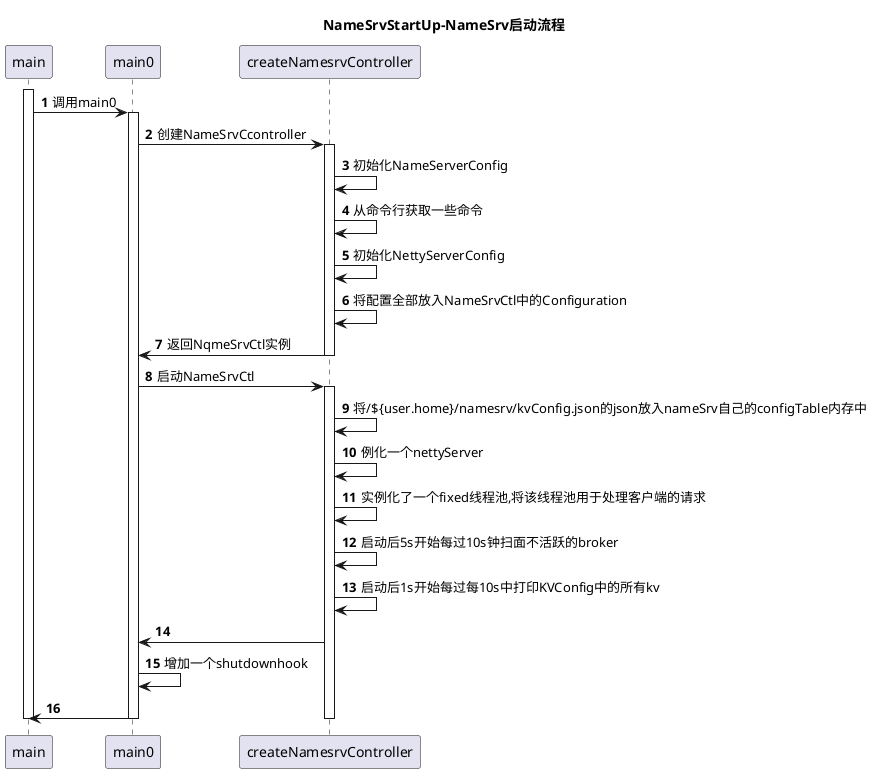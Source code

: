 @startuml
title NameSrvStartUp-NameSrv启动流程
autonumber
participant "main" as main
participant "main0" as main0
participant "createNamesrvController" as ctl


activate main
main->main0:调用main0
activate main0
main0->ctl:创建NameSrvCcontroller
activate ctl
ctl->ctl:初始化NameServerConfig
ctl->ctl:从命令行获取一些命令
ctl->ctl:初始化NettyServerConfig
ctl->ctl:将配置全部放入NameSrvCtl中的Configuration
ctl->main0:返回NqmeSrvCtl实例
deactivate ctl
main0->ctl:启动NameSrvCtl
activate ctl
ctl->ctl:将/${user.home}/namesrv/kvConfig.json的json放入nameSrv自己的configTable内存中
ctl->ctl:例化一个nettyServer
ctl->ctl:实例化了一个fixed线程池,将该线程池用于处理客户端的请求
ctl->ctl:启动后5s开始每过10s钟扫面不活跃的broker
ctl->ctl:启动后1s开始每过每10s中打印KVConfig中的所有kv
ctl->main0
main0->main0:增加一个shutdownhook
main0->main
deactivate ctl
deactivate main0
deactivate main



@enduml